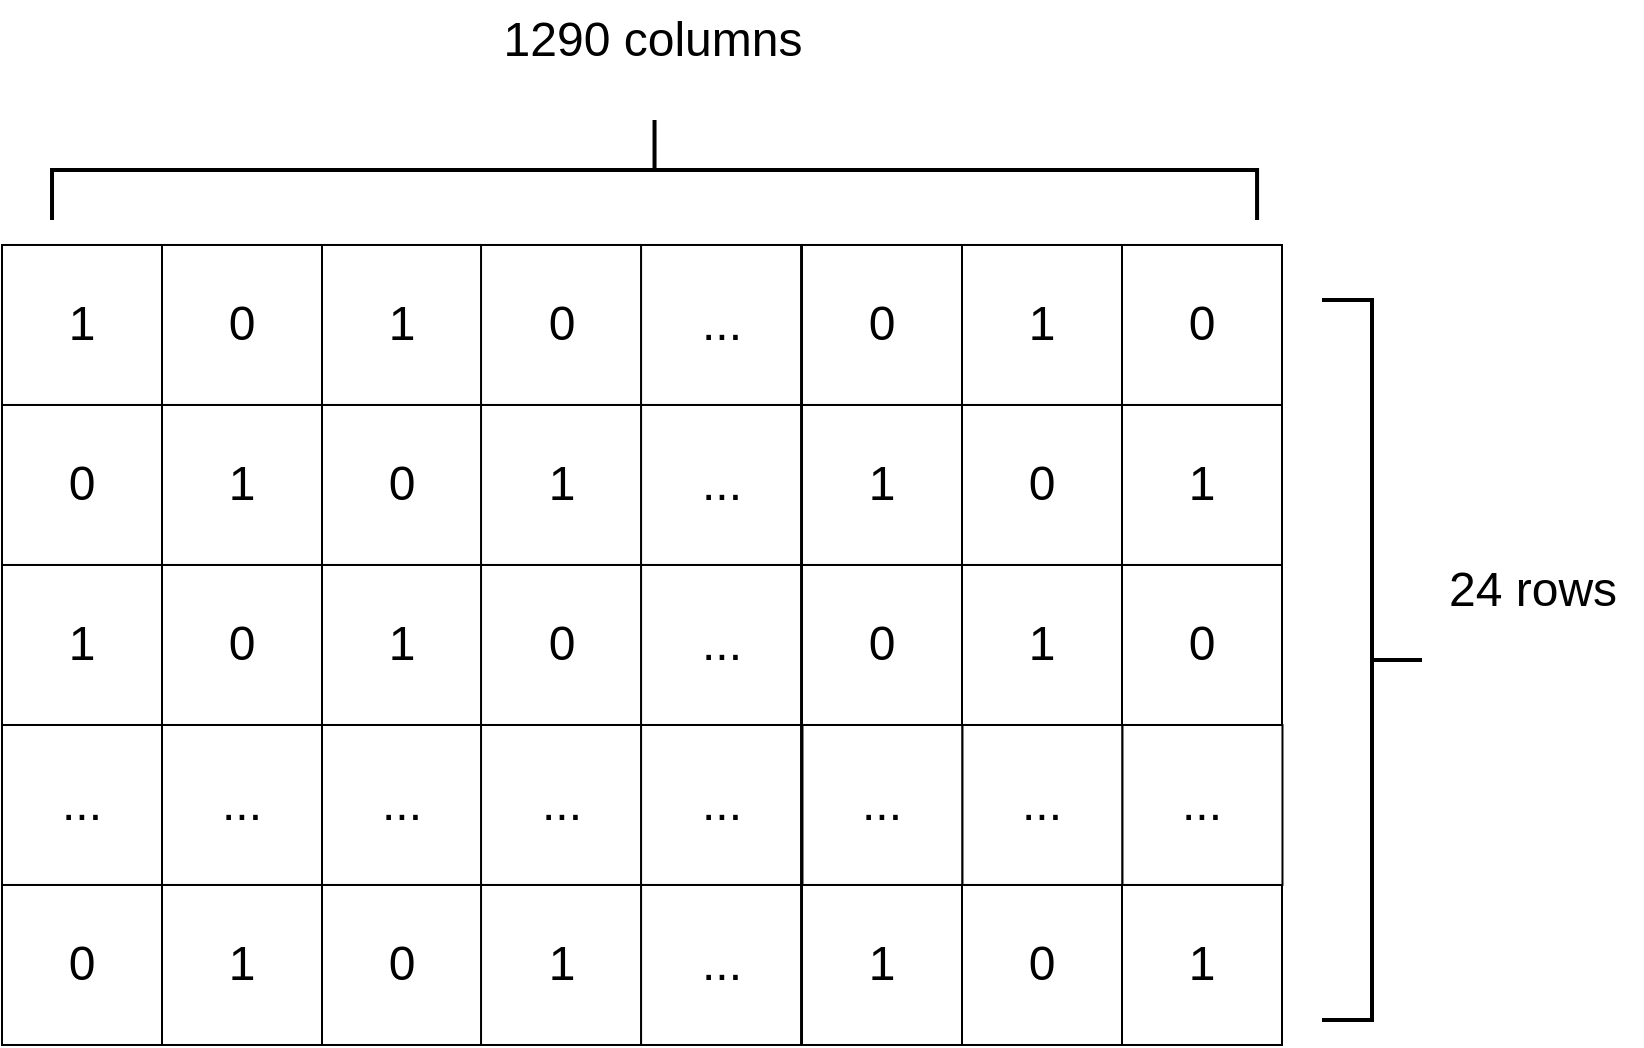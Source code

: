 <mxfile version="24.8.4">
  <diagram name="Page-1" id="5yACLu_tYYQ9U0vQjmjW">
    <mxGraphModel dx="1122" dy="684" grid="1" gridSize="10" guides="1" tooltips="1" connect="1" arrows="1" fold="1" page="1" pageScale="1" pageWidth="827" pageHeight="1169" math="0" shadow="0">
      <root>
        <mxCell id="0" />
        <mxCell id="1" parent="0" />
        <mxCell id="NyU2-a-IUpIsPOEJ186r-68" value="&lt;span style=&quot;font-size: 24px;&quot;&gt;1&lt;/span&gt;" style="rounded=0;whiteSpace=wrap;html=1;" parent="1" vertex="1">
          <mxGeometry x="410" y="162.49" width="80" height="80" as="geometry" />
        </mxCell>
        <mxCell id="NyU2-a-IUpIsPOEJ186r-69" value="&lt;span style=&quot;font-size: 24px;&quot;&gt;0&lt;/span&gt;" style="rounded=0;whiteSpace=wrap;html=1;" parent="1" vertex="1">
          <mxGeometry x="490" y="162.49" width="80" height="80" as="geometry" />
        </mxCell>
        <mxCell id="NyU2-a-IUpIsPOEJ186r-70" value="&lt;span style=&quot;font-size: 24px;&quot;&gt;1&lt;/span&gt;" style="rounded=0;whiteSpace=wrap;html=1;" parent="1" vertex="1">
          <mxGeometry x="570" y="162.49" width="80" height="80" as="geometry" />
        </mxCell>
        <mxCell id="NyU2-a-IUpIsPOEJ186r-71" value="&lt;font style=&quot;font-size: 24px;&quot;&gt;...&lt;/font&gt;" style="rounded=0;whiteSpace=wrap;html=1;" parent="1" vertex="1">
          <mxGeometry x="729.52" y="162.49" width="80" height="80" as="geometry" />
        </mxCell>
        <mxCell id="NyU2-a-IUpIsPOEJ186r-75" value="&lt;font style=&quot;font-size: 24px;&quot;&gt;...&lt;/font&gt;" style="rounded=0;whiteSpace=wrap;html=1;" parent="1" vertex="1">
          <mxGeometry x="410" y="402.49" width="80" height="80" as="geometry" />
        </mxCell>
        <mxCell id="NyU2-a-IUpIsPOEJ186r-76" value="&lt;font style=&quot;font-size: 24px;&quot;&gt;...&lt;/font&gt;" style="rounded=0;whiteSpace=wrap;html=1;" parent="1" vertex="1">
          <mxGeometry x="490" y="402.49" width="80" height="80" as="geometry" />
        </mxCell>
        <mxCell id="NyU2-a-IUpIsPOEJ186r-77" value="&lt;font style=&quot;font-size: 24px;&quot;&gt;...&lt;/font&gt;" style="rounded=0;whiteSpace=wrap;html=1;" parent="1" vertex="1">
          <mxGeometry x="570" y="402.49" width="80" height="80" as="geometry" />
        </mxCell>
        <mxCell id="NyU2-a-IUpIsPOEJ186r-78" value="&lt;font style=&quot;font-size: 24px;&quot;&gt;...&lt;/font&gt;" style="rounded=0;whiteSpace=wrap;html=1;" parent="1" vertex="1">
          <mxGeometry x="729.52" y="402.49" width="80" height="80" as="geometry" />
        </mxCell>
        <mxCell id="NyU2-a-IUpIsPOEJ186r-89" value="" style="strokeWidth=2;html=1;shape=mxgraph.flowchart.annotation_2;align=left;labelPosition=right;pointerEvents=1;rotation=-180;" parent="1" vertex="1">
          <mxGeometry x="1070" y="190" width="50" height="360.02" as="geometry" />
        </mxCell>
        <mxCell id="NyU2-a-IUpIsPOEJ186r-90" value="&lt;font style=&quot;font-size: 24px;&quot;&gt;24 rows&lt;/font&gt;" style="text;html=1;align=center;verticalAlign=middle;resizable=0;points=[];autosize=1;strokeColor=none;fillColor=none;" parent="1" vertex="1">
          <mxGeometry x="1120" y="315.01" width="110" height="40" as="geometry" />
        </mxCell>
        <mxCell id="NyU2-a-IUpIsPOEJ186r-91" value="" style="strokeWidth=2;html=1;shape=mxgraph.flowchart.annotation_2;align=left;labelPosition=right;pointerEvents=1;rotation=90;" parent="1" vertex="1">
          <mxGeometry x="711.27" y="-176.25" width="50" height="602.52" as="geometry" />
        </mxCell>
        <mxCell id="NyU2-a-IUpIsPOEJ186r-92" value="&lt;font style=&quot;font-size: 24px;&quot;&gt;1290 columns&lt;/font&gt;" style="text;html=1;align=center;verticalAlign=middle;resizable=0;points=[];autosize=1;strokeColor=none;fillColor=none;" parent="1" vertex="1">
          <mxGeometry x="649.52" y="40" width="170" height="40" as="geometry" />
        </mxCell>
        <mxCell id="l5VGxjxB3sV_cJbCo6qy-2" value="&lt;span style=&quot;font-size: 24px;&quot;&gt;0&lt;/span&gt;" style="rounded=0;whiteSpace=wrap;html=1;" parent="1" vertex="1">
          <mxGeometry x="649.52" y="162.49" width="80" height="80" as="geometry" />
        </mxCell>
        <mxCell id="l5VGxjxB3sV_cJbCo6qy-3" value="&lt;font style=&quot;font-size: 24px;&quot;&gt;...&lt;/font&gt;" style="rounded=0;whiteSpace=wrap;html=1;" parent="1" vertex="1">
          <mxGeometry x="649.52" y="402.49" width="80" height="80" as="geometry" />
        </mxCell>
        <mxCell id="l5VGxjxB3sV_cJbCo6qy-5" value="&lt;span style=&quot;font-size: 24px;&quot;&gt;0&lt;/span&gt;" style="rounded=0;whiteSpace=wrap;html=1;" parent="1" vertex="1">
          <mxGeometry x="810" y="162.49" width="80" height="80" as="geometry" />
        </mxCell>
        <mxCell id="l5VGxjxB3sV_cJbCo6qy-6" value="&lt;span style=&quot;font-size: 24px;&quot;&gt;1&lt;/span&gt;" style="rounded=0;whiteSpace=wrap;html=1;" parent="1" vertex="1">
          <mxGeometry x="890" y="162.49" width="80" height="80" as="geometry" />
        </mxCell>
        <mxCell id="l5VGxjxB3sV_cJbCo6qy-7" value="&lt;span style=&quot;font-size: 24px;&quot;&gt;0&lt;/span&gt;" style="rounded=0;whiteSpace=wrap;html=1;" parent="1" vertex="1">
          <mxGeometry x="970" y="162.49" width="80" height="80" as="geometry" />
        </mxCell>
        <mxCell id="l5VGxjxB3sV_cJbCo6qy-8" value="&lt;font style=&quot;font-size: 24px;&quot;&gt;0&lt;/font&gt;" style="rounded=0;whiteSpace=wrap;html=1;" parent="1" vertex="1">
          <mxGeometry x="410" y="242.49" width="80" height="80" as="geometry" />
        </mxCell>
        <mxCell id="l5VGxjxB3sV_cJbCo6qy-9" value="&lt;span style=&quot;font-size: 24px;&quot;&gt;1&lt;/span&gt;" style="rounded=0;whiteSpace=wrap;html=1;" parent="1" vertex="1">
          <mxGeometry x="490" y="242.49" width="80" height="80" as="geometry" />
        </mxCell>
        <mxCell id="l5VGxjxB3sV_cJbCo6qy-10" value="&lt;span style=&quot;font-size: 24px;&quot;&gt;0&lt;/span&gt;" style="rounded=0;whiteSpace=wrap;html=1;" parent="1" vertex="1">
          <mxGeometry x="570" y="242.49" width="80" height="80" as="geometry" />
        </mxCell>
        <mxCell id="l5VGxjxB3sV_cJbCo6qy-11" value="&lt;font style=&quot;font-size: 24px;&quot;&gt;...&lt;/font&gt;" style="rounded=0;whiteSpace=wrap;html=1;" parent="1" vertex="1">
          <mxGeometry x="729.52" y="242.49" width="80" height="80" as="geometry" />
        </mxCell>
        <mxCell id="l5VGxjxB3sV_cJbCo6qy-12" value="&lt;span style=&quot;font-size: 24px;&quot;&gt;1&lt;/span&gt;" style="rounded=0;whiteSpace=wrap;html=1;" parent="1" vertex="1">
          <mxGeometry x="810" y="242.49" width="80" height="80" as="geometry" />
        </mxCell>
        <mxCell id="l5VGxjxB3sV_cJbCo6qy-13" value="&lt;span style=&quot;font-size: 24px;&quot;&gt;0&lt;/span&gt;" style="rounded=0;whiteSpace=wrap;html=1;" parent="1" vertex="1">
          <mxGeometry x="890" y="242.49" width="80" height="80" as="geometry" />
        </mxCell>
        <mxCell id="l5VGxjxB3sV_cJbCo6qy-14" value="&lt;span style=&quot;font-size: 24px;&quot;&gt;1&lt;/span&gt;" style="rounded=0;whiteSpace=wrap;html=1;" parent="1" vertex="1">
          <mxGeometry x="970" y="242.49" width="80" height="80" as="geometry" />
        </mxCell>
        <mxCell id="l5VGxjxB3sV_cJbCo6qy-16" value="&lt;span style=&quot;font-size: 24px;&quot;&gt;1&lt;/span&gt;" style="rounded=0;whiteSpace=wrap;html=1;" parent="1" vertex="1">
          <mxGeometry x="649.52" y="242.49" width="80" height="80" as="geometry" />
        </mxCell>
        <mxCell id="l5VGxjxB3sV_cJbCo6qy-22" value="&lt;font style=&quot;font-size: 24px;&quot;&gt;...&lt;/font&gt;" style="rounded=0;whiteSpace=wrap;html=1;" parent="1" vertex="1">
          <mxGeometry x="810.24" y="402.49" width="80" height="80" as="geometry" />
        </mxCell>
        <mxCell id="l5VGxjxB3sV_cJbCo6qy-23" value="&lt;font style=&quot;font-size: 24px;&quot;&gt;...&lt;/font&gt;" style="rounded=0;whiteSpace=wrap;html=1;" parent="1" vertex="1">
          <mxGeometry x="890.24" y="402.49" width="80" height="80" as="geometry" />
        </mxCell>
        <mxCell id="l5VGxjxB3sV_cJbCo6qy-24" value="&lt;font style=&quot;font-size: 24px;&quot;&gt;...&lt;/font&gt;" style="rounded=0;whiteSpace=wrap;html=1;" parent="1" vertex="1">
          <mxGeometry x="970.24" y="402.49" width="80" height="80" as="geometry" />
        </mxCell>
        <mxCell id="O_fTPmoWUDB-oltgQ6wL-1" value="&lt;span style=&quot;font-size: 24px;&quot;&gt;1&lt;/span&gt;" style="rounded=0;whiteSpace=wrap;html=1;" vertex="1" parent="1">
          <mxGeometry x="410" y="322.49" width="80" height="80" as="geometry" />
        </mxCell>
        <mxCell id="O_fTPmoWUDB-oltgQ6wL-2" value="&lt;span style=&quot;font-size: 24px;&quot;&gt;0&lt;/span&gt;" style="rounded=0;whiteSpace=wrap;html=1;" vertex="1" parent="1">
          <mxGeometry x="490" y="322.49" width="80" height="80" as="geometry" />
        </mxCell>
        <mxCell id="O_fTPmoWUDB-oltgQ6wL-3" value="&lt;span style=&quot;font-size: 24px;&quot;&gt;1&lt;/span&gt;" style="rounded=0;whiteSpace=wrap;html=1;" vertex="1" parent="1">
          <mxGeometry x="570" y="322.49" width="80" height="80" as="geometry" />
        </mxCell>
        <mxCell id="O_fTPmoWUDB-oltgQ6wL-4" value="&lt;font style=&quot;font-size: 24px;&quot;&gt;...&lt;/font&gt;" style="rounded=0;whiteSpace=wrap;html=1;" vertex="1" parent="1">
          <mxGeometry x="729.52" y="322.49" width="80" height="80" as="geometry" />
        </mxCell>
        <mxCell id="O_fTPmoWUDB-oltgQ6wL-5" value="&lt;span style=&quot;font-size: 24px;&quot;&gt;0&lt;/span&gt;" style="rounded=0;whiteSpace=wrap;html=1;" vertex="1" parent="1">
          <mxGeometry x="649.52" y="322.49" width="80" height="80" as="geometry" />
        </mxCell>
        <mxCell id="O_fTPmoWUDB-oltgQ6wL-6" value="&lt;span style=&quot;font-size: 24px;&quot;&gt;0&lt;/span&gt;" style="rounded=0;whiteSpace=wrap;html=1;" vertex="1" parent="1">
          <mxGeometry x="810" y="322.49" width="80" height="80" as="geometry" />
        </mxCell>
        <mxCell id="O_fTPmoWUDB-oltgQ6wL-7" value="&lt;span style=&quot;font-size: 24px;&quot;&gt;1&lt;/span&gt;" style="rounded=0;whiteSpace=wrap;html=1;" vertex="1" parent="1">
          <mxGeometry x="890" y="322.49" width="80" height="80" as="geometry" />
        </mxCell>
        <mxCell id="O_fTPmoWUDB-oltgQ6wL-8" value="&lt;span style=&quot;font-size: 24px;&quot;&gt;0&lt;/span&gt;" style="rounded=0;whiteSpace=wrap;html=1;" vertex="1" parent="1">
          <mxGeometry x="970" y="322.49" width="80" height="80" as="geometry" />
        </mxCell>
        <mxCell id="O_fTPmoWUDB-oltgQ6wL-9" value="&lt;font style=&quot;font-size: 24px;&quot;&gt;0&lt;/font&gt;" style="rounded=0;whiteSpace=wrap;html=1;" vertex="1" parent="1">
          <mxGeometry x="410" y="482.49" width="80" height="80" as="geometry" />
        </mxCell>
        <mxCell id="O_fTPmoWUDB-oltgQ6wL-10" value="&lt;span style=&quot;font-size: 24px;&quot;&gt;1&lt;/span&gt;" style="rounded=0;whiteSpace=wrap;html=1;" vertex="1" parent="1">
          <mxGeometry x="490" y="482.49" width="80" height="80" as="geometry" />
        </mxCell>
        <mxCell id="O_fTPmoWUDB-oltgQ6wL-11" value="&lt;span style=&quot;font-size: 24px;&quot;&gt;0&lt;/span&gt;" style="rounded=0;whiteSpace=wrap;html=1;" vertex="1" parent="1">
          <mxGeometry x="570" y="482.49" width="80" height="80" as="geometry" />
        </mxCell>
        <mxCell id="O_fTPmoWUDB-oltgQ6wL-12" value="&lt;font style=&quot;font-size: 24px;&quot;&gt;...&lt;/font&gt;" style="rounded=0;whiteSpace=wrap;html=1;" vertex="1" parent="1">
          <mxGeometry x="729.52" y="482.49" width="80" height="80" as="geometry" />
        </mxCell>
        <mxCell id="O_fTPmoWUDB-oltgQ6wL-13" value="&lt;span style=&quot;font-size: 24px;&quot;&gt;1&lt;/span&gt;" style="rounded=0;whiteSpace=wrap;html=1;" vertex="1" parent="1">
          <mxGeometry x="810" y="482.49" width="80" height="80" as="geometry" />
        </mxCell>
        <mxCell id="O_fTPmoWUDB-oltgQ6wL-14" value="&lt;span style=&quot;font-size: 24px;&quot;&gt;0&lt;/span&gt;" style="rounded=0;whiteSpace=wrap;html=1;" vertex="1" parent="1">
          <mxGeometry x="890" y="482.49" width="80" height="80" as="geometry" />
        </mxCell>
        <mxCell id="O_fTPmoWUDB-oltgQ6wL-15" value="&lt;span style=&quot;font-size: 24px;&quot;&gt;1&lt;/span&gt;" style="rounded=0;whiteSpace=wrap;html=1;" vertex="1" parent="1">
          <mxGeometry x="970" y="482.49" width="80" height="80" as="geometry" />
        </mxCell>
        <mxCell id="O_fTPmoWUDB-oltgQ6wL-16" value="&lt;span style=&quot;font-size: 24px;&quot;&gt;1&lt;/span&gt;" style="rounded=0;whiteSpace=wrap;html=1;" vertex="1" parent="1">
          <mxGeometry x="649.52" y="482.49" width="80" height="80" as="geometry" />
        </mxCell>
      </root>
    </mxGraphModel>
  </diagram>
</mxfile>
